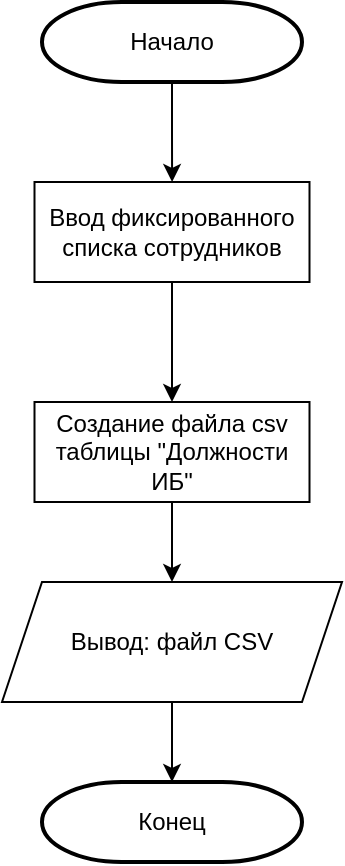 <mxfile version="24.8.6">
  <diagram name="Страница — 1" id="FZuVYSKQKKseB5JXQPXO">
    <mxGraphModel dx="1386" dy="783" grid="1" gridSize="10" guides="1" tooltips="1" connect="1" arrows="1" fold="1" page="1" pageScale="1" pageWidth="827" pageHeight="1169" math="0" shadow="0">
      <root>
        <mxCell id="0" />
        <mxCell id="1" parent="0" />
        <mxCell id="I4an20wXBALhQgGUlNau-5" value="" style="edgeStyle=orthogonalEdgeStyle;rounded=0;orthogonalLoop=1;jettySize=auto;html=1;" edge="1" parent="1" source="6BPBLCMizLLzq73NnSz2-1" target="I4an20wXBALhQgGUlNau-4">
          <mxGeometry relative="1" as="geometry" />
        </mxCell>
        <mxCell id="6BPBLCMizLLzq73NnSz2-1" value="Начало" style="strokeWidth=2;html=1;shape=mxgraph.flowchart.terminator;whiteSpace=wrap;" parent="1" vertex="1">
          <mxGeometry x="360" y="40" width="130" height="40" as="geometry" />
        </mxCell>
        <mxCell id="6BPBLCMizLLzq73NnSz2-2" value="Конец" style="strokeWidth=2;html=1;shape=mxgraph.flowchart.terminator;whiteSpace=wrap;" parent="1" vertex="1">
          <mxGeometry x="360" y="430" width="130" height="40" as="geometry" />
        </mxCell>
        <mxCell id="I4an20wXBALhQgGUlNau-1" style="edgeStyle=orthogonalEdgeStyle;rounded=0;orthogonalLoop=1;jettySize=auto;html=1;exitX=0.5;exitY=1;exitDx=0;exitDy=0;entryX=0.5;entryY=0;entryDx=0;entryDy=0;" edge="1" parent="1" source="I4an20wXBALhQgGUlNau-2" target="I4an20wXBALhQgGUlNau-3">
          <mxGeometry relative="1" as="geometry" />
        </mxCell>
        <mxCell id="I4an20wXBALhQgGUlNau-2" value="Создание файла csv таблицы &quot;Должности ИБ&quot;" style="rounded=0;whiteSpace=wrap;html=1;" vertex="1" parent="1">
          <mxGeometry x="356.25" y="240" width="137.5" height="50" as="geometry" />
        </mxCell>
        <mxCell id="I4an20wXBALhQgGUlNau-7" value="" style="edgeStyle=orthogonalEdgeStyle;rounded=0;orthogonalLoop=1;jettySize=auto;html=1;" edge="1" parent="1" source="I4an20wXBALhQgGUlNau-3" target="6BPBLCMizLLzq73NnSz2-2">
          <mxGeometry relative="1" as="geometry" />
        </mxCell>
        <mxCell id="I4an20wXBALhQgGUlNau-3" value="Вывод: файл CSV" style="shape=parallelogram;perimeter=parallelogramPerimeter;whiteSpace=wrap;html=1;fixedSize=1;" vertex="1" parent="1">
          <mxGeometry x="340" y="330" width="170" height="60" as="geometry" />
        </mxCell>
        <mxCell id="I4an20wXBALhQgGUlNau-6" value="" style="edgeStyle=orthogonalEdgeStyle;rounded=0;orthogonalLoop=1;jettySize=auto;html=1;" edge="1" parent="1" source="I4an20wXBALhQgGUlNau-4" target="I4an20wXBALhQgGUlNau-2">
          <mxGeometry relative="1" as="geometry" />
        </mxCell>
        <mxCell id="I4an20wXBALhQgGUlNau-4" value="Ввод фиксированного списка сотрудников" style="rounded=0;whiteSpace=wrap;html=1;" vertex="1" parent="1">
          <mxGeometry x="356.25" y="130" width="137.5" height="50" as="geometry" />
        </mxCell>
      </root>
    </mxGraphModel>
  </diagram>
</mxfile>
